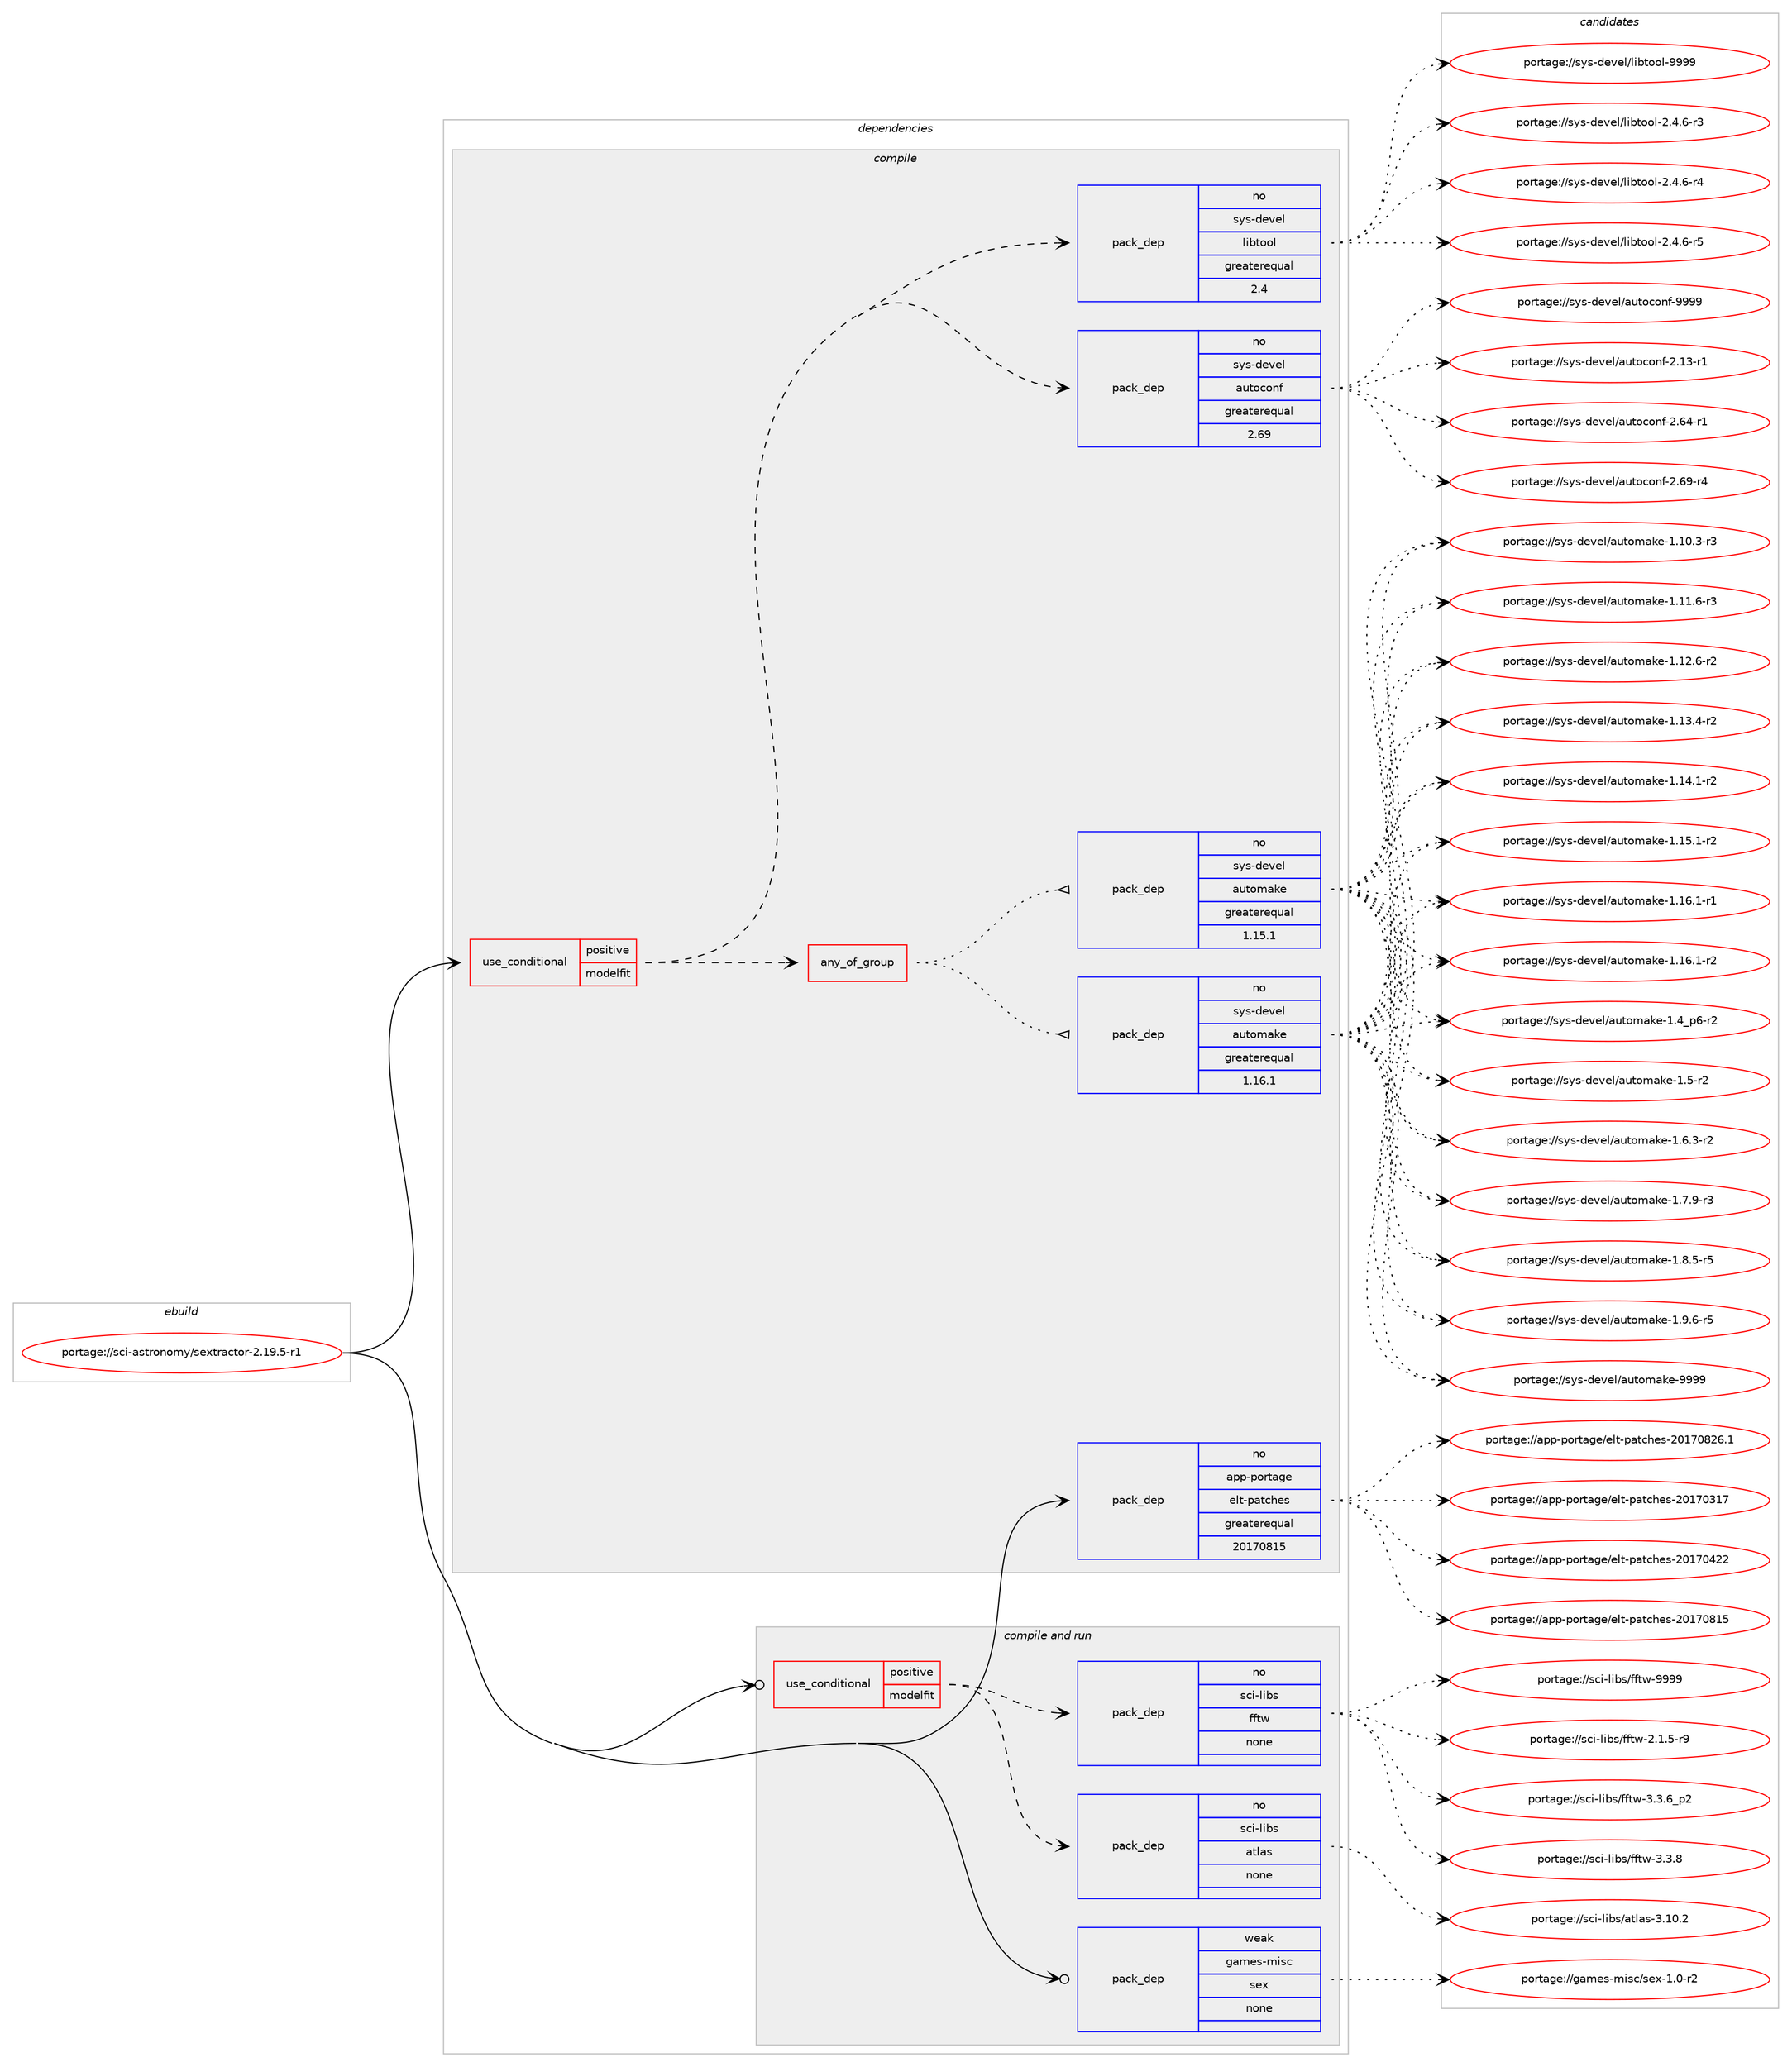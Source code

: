 digraph prolog {

# *************
# Graph options
# *************

newrank=true;
concentrate=true;
compound=true;
graph [rankdir=LR,fontname=Helvetica,fontsize=10,ranksep=1.5];#, ranksep=2.5, nodesep=0.2];
edge  [arrowhead=vee];
node  [fontname=Helvetica,fontsize=10];

# **********
# The ebuild
# **********

subgraph cluster_leftcol {
color=gray;
rank=same;
label=<<i>ebuild</i>>;
id [label="portage://sci-astronomy/sextractor-2.19.5-r1", color=red, width=4, href="../sci-astronomy/sextractor-2.19.5-r1.svg"];
}

# ****************
# The dependencies
# ****************

subgraph cluster_midcol {
color=gray;
label=<<i>dependencies</i>>;
subgraph cluster_compile {
fillcolor="#eeeeee";
style=filled;
label=<<i>compile</i>>;
subgraph cond95072 {
dependency382441 [label=<<TABLE BORDER="0" CELLBORDER="1" CELLSPACING="0" CELLPADDING="4"><TR><TD ROWSPAN="3" CELLPADDING="10">use_conditional</TD></TR><TR><TD>positive</TD></TR><TR><TD>modelfit</TD></TR></TABLE>>, shape=none, color=red];
subgraph any6239 {
dependency382442 [label=<<TABLE BORDER="0" CELLBORDER="1" CELLSPACING="0" CELLPADDING="4"><TR><TD CELLPADDING="10">any_of_group</TD></TR></TABLE>>, shape=none, color=red];subgraph pack280932 {
dependency382443 [label=<<TABLE BORDER="0" CELLBORDER="1" CELLSPACING="0" CELLPADDING="4" WIDTH="220"><TR><TD ROWSPAN="6" CELLPADDING="30">pack_dep</TD></TR><TR><TD WIDTH="110">no</TD></TR><TR><TD>sys-devel</TD></TR><TR><TD>automake</TD></TR><TR><TD>greaterequal</TD></TR><TR><TD>1.16.1</TD></TR></TABLE>>, shape=none, color=blue];
}
dependency382442:e -> dependency382443:w [weight=20,style="dotted",arrowhead="oinv"];
subgraph pack280933 {
dependency382444 [label=<<TABLE BORDER="0" CELLBORDER="1" CELLSPACING="0" CELLPADDING="4" WIDTH="220"><TR><TD ROWSPAN="6" CELLPADDING="30">pack_dep</TD></TR><TR><TD WIDTH="110">no</TD></TR><TR><TD>sys-devel</TD></TR><TR><TD>automake</TD></TR><TR><TD>greaterequal</TD></TR><TR><TD>1.15.1</TD></TR></TABLE>>, shape=none, color=blue];
}
dependency382442:e -> dependency382444:w [weight=20,style="dotted",arrowhead="oinv"];
}
dependency382441:e -> dependency382442:w [weight=20,style="dashed",arrowhead="vee"];
subgraph pack280934 {
dependency382445 [label=<<TABLE BORDER="0" CELLBORDER="1" CELLSPACING="0" CELLPADDING="4" WIDTH="220"><TR><TD ROWSPAN="6" CELLPADDING="30">pack_dep</TD></TR><TR><TD WIDTH="110">no</TD></TR><TR><TD>sys-devel</TD></TR><TR><TD>autoconf</TD></TR><TR><TD>greaterequal</TD></TR><TR><TD>2.69</TD></TR></TABLE>>, shape=none, color=blue];
}
dependency382441:e -> dependency382445:w [weight=20,style="dashed",arrowhead="vee"];
subgraph pack280935 {
dependency382446 [label=<<TABLE BORDER="0" CELLBORDER="1" CELLSPACING="0" CELLPADDING="4" WIDTH="220"><TR><TD ROWSPAN="6" CELLPADDING="30">pack_dep</TD></TR><TR><TD WIDTH="110">no</TD></TR><TR><TD>sys-devel</TD></TR><TR><TD>libtool</TD></TR><TR><TD>greaterequal</TD></TR><TR><TD>2.4</TD></TR></TABLE>>, shape=none, color=blue];
}
dependency382441:e -> dependency382446:w [weight=20,style="dashed",arrowhead="vee"];
}
id:e -> dependency382441:w [weight=20,style="solid",arrowhead="vee"];
subgraph pack280936 {
dependency382447 [label=<<TABLE BORDER="0" CELLBORDER="1" CELLSPACING="0" CELLPADDING="4" WIDTH="220"><TR><TD ROWSPAN="6" CELLPADDING="30">pack_dep</TD></TR><TR><TD WIDTH="110">no</TD></TR><TR><TD>app-portage</TD></TR><TR><TD>elt-patches</TD></TR><TR><TD>greaterequal</TD></TR><TR><TD>20170815</TD></TR></TABLE>>, shape=none, color=blue];
}
id:e -> dependency382447:w [weight=20,style="solid",arrowhead="vee"];
}
subgraph cluster_compileandrun {
fillcolor="#eeeeee";
style=filled;
label=<<i>compile and run</i>>;
subgraph cond95073 {
dependency382448 [label=<<TABLE BORDER="0" CELLBORDER="1" CELLSPACING="0" CELLPADDING="4"><TR><TD ROWSPAN="3" CELLPADDING="10">use_conditional</TD></TR><TR><TD>positive</TD></TR><TR><TD>modelfit</TD></TR></TABLE>>, shape=none, color=red];
subgraph pack280937 {
dependency382449 [label=<<TABLE BORDER="0" CELLBORDER="1" CELLSPACING="0" CELLPADDING="4" WIDTH="220"><TR><TD ROWSPAN="6" CELLPADDING="30">pack_dep</TD></TR><TR><TD WIDTH="110">no</TD></TR><TR><TD>sci-libs</TD></TR><TR><TD>atlas</TD></TR><TR><TD>none</TD></TR><TR><TD></TD></TR></TABLE>>, shape=none, color=blue];
}
dependency382448:e -> dependency382449:w [weight=20,style="dashed",arrowhead="vee"];
subgraph pack280938 {
dependency382450 [label=<<TABLE BORDER="0" CELLBORDER="1" CELLSPACING="0" CELLPADDING="4" WIDTH="220"><TR><TD ROWSPAN="6" CELLPADDING="30">pack_dep</TD></TR><TR><TD WIDTH="110">no</TD></TR><TR><TD>sci-libs</TD></TR><TR><TD>fftw</TD></TR><TR><TD>none</TD></TR><TR><TD></TD></TR></TABLE>>, shape=none, color=blue];
}
dependency382448:e -> dependency382450:w [weight=20,style="dashed",arrowhead="vee"];
}
id:e -> dependency382448:w [weight=20,style="solid",arrowhead="odotvee"];
subgraph pack280939 {
dependency382451 [label=<<TABLE BORDER="0" CELLBORDER="1" CELLSPACING="0" CELLPADDING="4" WIDTH="220"><TR><TD ROWSPAN="6" CELLPADDING="30">pack_dep</TD></TR><TR><TD WIDTH="110">weak</TD></TR><TR><TD>games-misc</TD></TR><TR><TD>sex</TD></TR><TR><TD>none</TD></TR><TR><TD></TD></TR></TABLE>>, shape=none, color=blue];
}
id:e -> dependency382451:w [weight=20,style="solid",arrowhead="odotvee"];
}
subgraph cluster_run {
fillcolor="#eeeeee";
style=filled;
label=<<i>run</i>>;
}
}

# **************
# The candidates
# **************

subgraph cluster_choices {
rank=same;
color=gray;
label=<<i>candidates</i>>;

subgraph choice280932 {
color=black;
nodesep=1;
choiceportage11512111545100101118101108479711711611110997107101454946494846514511451 [label="portage://sys-devel/automake-1.10.3-r3", color=red, width=4,href="../sys-devel/automake-1.10.3-r3.svg"];
choiceportage11512111545100101118101108479711711611110997107101454946494946544511451 [label="portage://sys-devel/automake-1.11.6-r3", color=red, width=4,href="../sys-devel/automake-1.11.6-r3.svg"];
choiceportage11512111545100101118101108479711711611110997107101454946495046544511450 [label="portage://sys-devel/automake-1.12.6-r2", color=red, width=4,href="../sys-devel/automake-1.12.6-r2.svg"];
choiceportage11512111545100101118101108479711711611110997107101454946495146524511450 [label="portage://sys-devel/automake-1.13.4-r2", color=red, width=4,href="../sys-devel/automake-1.13.4-r2.svg"];
choiceportage11512111545100101118101108479711711611110997107101454946495246494511450 [label="portage://sys-devel/automake-1.14.1-r2", color=red, width=4,href="../sys-devel/automake-1.14.1-r2.svg"];
choiceportage11512111545100101118101108479711711611110997107101454946495346494511450 [label="portage://sys-devel/automake-1.15.1-r2", color=red, width=4,href="../sys-devel/automake-1.15.1-r2.svg"];
choiceportage11512111545100101118101108479711711611110997107101454946495446494511449 [label="portage://sys-devel/automake-1.16.1-r1", color=red, width=4,href="../sys-devel/automake-1.16.1-r1.svg"];
choiceportage11512111545100101118101108479711711611110997107101454946495446494511450 [label="portage://sys-devel/automake-1.16.1-r2", color=red, width=4,href="../sys-devel/automake-1.16.1-r2.svg"];
choiceportage115121115451001011181011084797117116111109971071014549465295112544511450 [label="portage://sys-devel/automake-1.4_p6-r2", color=red, width=4,href="../sys-devel/automake-1.4_p6-r2.svg"];
choiceportage11512111545100101118101108479711711611110997107101454946534511450 [label="portage://sys-devel/automake-1.5-r2", color=red, width=4,href="../sys-devel/automake-1.5-r2.svg"];
choiceportage115121115451001011181011084797117116111109971071014549465446514511450 [label="portage://sys-devel/automake-1.6.3-r2", color=red, width=4,href="../sys-devel/automake-1.6.3-r2.svg"];
choiceportage115121115451001011181011084797117116111109971071014549465546574511451 [label="portage://sys-devel/automake-1.7.9-r3", color=red, width=4,href="../sys-devel/automake-1.7.9-r3.svg"];
choiceportage115121115451001011181011084797117116111109971071014549465646534511453 [label="portage://sys-devel/automake-1.8.5-r5", color=red, width=4,href="../sys-devel/automake-1.8.5-r5.svg"];
choiceportage115121115451001011181011084797117116111109971071014549465746544511453 [label="portage://sys-devel/automake-1.9.6-r5", color=red, width=4,href="../sys-devel/automake-1.9.6-r5.svg"];
choiceportage115121115451001011181011084797117116111109971071014557575757 [label="portage://sys-devel/automake-9999", color=red, width=4,href="../sys-devel/automake-9999.svg"];
dependency382443:e -> choiceportage11512111545100101118101108479711711611110997107101454946494846514511451:w [style=dotted,weight="100"];
dependency382443:e -> choiceportage11512111545100101118101108479711711611110997107101454946494946544511451:w [style=dotted,weight="100"];
dependency382443:e -> choiceportage11512111545100101118101108479711711611110997107101454946495046544511450:w [style=dotted,weight="100"];
dependency382443:e -> choiceportage11512111545100101118101108479711711611110997107101454946495146524511450:w [style=dotted,weight="100"];
dependency382443:e -> choiceportage11512111545100101118101108479711711611110997107101454946495246494511450:w [style=dotted,weight="100"];
dependency382443:e -> choiceportage11512111545100101118101108479711711611110997107101454946495346494511450:w [style=dotted,weight="100"];
dependency382443:e -> choiceportage11512111545100101118101108479711711611110997107101454946495446494511449:w [style=dotted,weight="100"];
dependency382443:e -> choiceportage11512111545100101118101108479711711611110997107101454946495446494511450:w [style=dotted,weight="100"];
dependency382443:e -> choiceportage115121115451001011181011084797117116111109971071014549465295112544511450:w [style=dotted,weight="100"];
dependency382443:e -> choiceportage11512111545100101118101108479711711611110997107101454946534511450:w [style=dotted,weight="100"];
dependency382443:e -> choiceportage115121115451001011181011084797117116111109971071014549465446514511450:w [style=dotted,weight="100"];
dependency382443:e -> choiceportage115121115451001011181011084797117116111109971071014549465546574511451:w [style=dotted,weight="100"];
dependency382443:e -> choiceportage115121115451001011181011084797117116111109971071014549465646534511453:w [style=dotted,weight="100"];
dependency382443:e -> choiceportage115121115451001011181011084797117116111109971071014549465746544511453:w [style=dotted,weight="100"];
dependency382443:e -> choiceportage115121115451001011181011084797117116111109971071014557575757:w [style=dotted,weight="100"];
}
subgraph choice280933 {
color=black;
nodesep=1;
choiceportage11512111545100101118101108479711711611110997107101454946494846514511451 [label="portage://sys-devel/automake-1.10.3-r3", color=red, width=4,href="../sys-devel/automake-1.10.3-r3.svg"];
choiceportage11512111545100101118101108479711711611110997107101454946494946544511451 [label="portage://sys-devel/automake-1.11.6-r3", color=red, width=4,href="../sys-devel/automake-1.11.6-r3.svg"];
choiceportage11512111545100101118101108479711711611110997107101454946495046544511450 [label="portage://sys-devel/automake-1.12.6-r2", color=red, width=4,href="../sys-devel/automake-1.12.6-r2.svg"];
choiceportage11512111545100101118101108479711711611110997107101454946495146524511450 [label="portage://sys-devel/automake-1.13.4-r2", color=red, width=4,href="../sys-devel/automake-1.13.4-r2.svg"];
choiceportage11512111545100101118101108479711711611110997107101454946495246494511450 [label="portage://sys-devel/automake-1.14.1-r2", color=red, width=4,href="../sys-devel/automake-1.14.1-r2.svg"];
choiceportage11512111545100101118101108479711711611110997107101454946495346494511450 [label="portage://sys-devel/automake-1.15.1-r2", color=red, width=4,href="../sys-devel/automake-1.15.1-r2.svg"];
choiceportage11512111545100101118101108479711711611110997107101454946495446494511449 [label="portage://sys-devel/automake-1.16.1-r1", color=red, width=4,href="../sys-devel/automake-1.16.1-r1.svg"];
choiceportage11512111545100101118101108479711711611110997107101454946495446494511450 [label="portage://sys-devel/automake-1.16.1-r2", color=red, width=4,href="../sys-devel/automake-1.16.1-r2.svg"];
choiceportage115121115451001011181011084797117116111109971071014549465295112544511450 [label="portage://sys-devel/automake-1.4_p6-r2", color=red, width=4,href="../sys-devel/automake-1.4_p6-r2.svg"];
choiceportage11512111545100101118101108479711711611110997107101454946534511450 [label="portage://sys-devel/automake-1.5-r2", color=red, width=4,href="../sys-devel/automake-1.5-r2.svg"];
choiceportage115121115451001011181011084797117116111109971071014549465446514511450 [label="portage://sys-devel/automake-1.6.3-r2", color=red, width=4,href="../sys-devel/automake-1.6.3-r2.svg"];
choiceportage115121115451001011181011084797117116111109971071014549465546574511451 [label="portage://sys-devel/automake-1.7.9-r3", color=red, width=4,href="../sys-devel/automake-1.7.9-r3.svg"];
choiceportage115121115451001011181011084797117116111109971071014549465646534511453 [label="portage://sys-devel/automake-1.8.5-r5", color=red, width=4,href="../sys-devel/automake-1.8.5-r5.svg"];
choiceportage115121115451001011181011084797117116111109971071014549465746544511453 [label="portage://sys-devel/automake-1.9.6-r5", color=red, width=4,href="../sys-devel/automake-1.9.6-r5.svg"];
choiceportage115121115451001011181011084797117116111109971071014557575757 [label="portage://sys-devel/automake-9999", color=red, width=4,href="../sys-devel/automake-9999.svg"];
dependency382444:e -> choiceportage11512111545100101118101108479711711611110997107101454946494846514511451:w [style=dotted,weight="100"];
dependency382444:e -> choiceportage11512111545100101118101108479711711611110997107101454946494946544511451:w [style=dotted,weight="100"];
dependency382444:e -> choiceportage11512111545100101118101108479711711611110997107101454946495046544511450:w [style=dotted,weight="100"];
dependency382444:e -> choiceportage11512111545100101118101108479711711611110997107101454946495146524511450:w [style=dotted,weight="100"];
dependency382444:e -> choiceportage11512111545100101118101108479711711611110997107101454946495246494511450:w [style=dotted,weight="100"];
dependency382444:e -> choiceportage11512111545100101118101108479711711611110997107101454946495346494511450:w [style=dotted,weight="100"];
dependency382444:e -> choiceportage11512111545100101118101108479711711611110997107101454946495446494511449:w [style=dotted,weight="100"];
dependency382444:e -> choiceportage11512111545100101118101108479711711611110997107101454946495446494511450:w [style=dotted,weight="100"];
dependency382444:e -> choiceportage115121115451001011181011084797117116111109971071014549465295112544511450:w [style=dotted,weight="100"];
dependency382444:e -> choiceportage11512111545100101118101108479711711611110997107101454946534511450:w [style=dotted,weight="100"];
dependency382444:e -> choiceportage115121115451001011181011084797117116111109971071014549465446514511450:w [style=dotted,weight="100"];
dependency382444:e -> choiceportage115121115451001011181011084797117116111109971071014549465546574511451:w [style=dotted,weight="100"];
dependency382444:e -> choiceportage115121115451001011181011084797117116111109971071014549465646534511453:w [style=dotted,weight="100"];
dependency382444:e -> choiceportage115121115451001011181011084797117116111109971071014549465746544511453:w [style=dotted,weight="100"];
dependency382444:e -> choiceportage115121115451001011181011084797117116111109971071014557575757:w [style=dotted,weight="100"];
}
subgraph choice280934 {
color=black;
nodesep=1;
choiceportage1151211154510010111810110847971171161119911111010245504649514511449 [label="portage://sys-devel/autoconf-2.13-r1", color=red, width=4,href="../sys-devel/autoconf-2.13-r1.svg"];
choiceportage1151211154510010111810110847971171161119911111010245504654524511449 [label="portage://sys-devel/autoconf-2.64-r1", color=red, width=4,href="../sys-devel/autoconf-2.64-r1.svg"];
choiceportage1151211154510010111810110847971171161119911111010245504654574511452 [label="portage://sys-devel/autoconf-2.69-r4", color=red, width=4,href="../sys-devel/autoconf-2.69-r4.svg"];
choiceportage115121115451001011181011084797117116111991111101024557575757 [label="portage://sys-devel/autoconf-9999", color=red, width=4,href="../sys-devel/autoconf-9999.svg"];
dependency382445:e -> choiceportage1151211154510010111810110847971171161119911111010245504649514511449:w [style=dotted,weight="100"];
dependency382445:e -> choiceportage1151211154510010111810110847971171161119911111010245504654524511449:w [style=dotted,weight="100"];
dependency382445:e -> choiceportage1151211154510010111810110847971171161119911111010245504654574511452:w [style=dotted,weight="100"];
dependency382445:e -> choiceportage115121115451001011181011084797117116111991111101024557575757:w [style=dotted,weight="100"];
}
subgraph choice280935 {
color=black;
nodesep=1;
choiceportage1151211154510010111810110847108105981161111111084550465246544511451 [label="portage://sys-devel/libtool-2.4.6-r3", color=red, width=4,href="../sys-devel/libtool-2.4.6-r3.svg"];
choiceportage1151211154510010111810110847108105981161111111084550465246544511452 [label="portage://sys-devel/libtool-2.4.6-r4", color=red, width=4,href="../sys-devel/libtool-2.4.6-r4.svg"];
choiceportage1151211154510010111810110847108105981161111111084550465246544511453 [label="portage://sys-devel/libtool-2.4.6-r5", color=red, width=4,href="../sys-devel/libtool-2.4.6-r5.svg"];
choiceportage1151211154510010111810110847108105981161111111084557575757 [label="portage://sys-devel/libtool-9999", color=red, width=4,href="../sys-devel/libtool-9999.svg"];
dependency382446:e -> choiceportage1151211154510010111810110847108105981161111111084550465246544511451:w [style=dotted,weight="100"];
dependency382446:e -> choiceportage1151211154510010111810110847108105981161111111084550465246544511452:w [style=dotted,weight="100"];
dependency382446:e -> choiceportage1151211154510010111810110847108105981161111111084550465246544511453:w [style=dotted,weight="100"];
dependency382446:e -> choiceportage1151211154510010111810110847108105981161111111084557575757:w [style=dotted,weight="100"];
}
subgraph choice280936 {
color=black;
nodesep=1;
choiceportage97112112451121111141169710310147101108116451129711699104101115455048495548514955 [label="portage://app-portage/elt-patches-20170317", color=red, width=4,href="../app-portage/elt-patches-20170317.svg"];
choiceportage97112112451121111141169710310147101108116451129711699104101115455048495548525050 [label="portage://app-portage/elt-patches-20170422", color=red, width=4,href="../app-portage/elt-patches-20170422.svg"];
choiceportage97112112451121111141169710310147101108116451129711699104101115455048495548564953 [label="portage://app-portage/elt-patches-20170815", color=red, width=4,href="../app-portage/elt-patches-20170815.svg"];
choiceportage971121124511211111411697103101471011081164511297116991041011154550484955485650544649 [label="portage://app-portage/elt-patches-20170826.1", color=red, width=4,href="../app-portage/elt-patches-20170826.1.svg"];
dependency382447:e -> choiceportage97112112451121111141169710310147101108116451129711699104101115455048495548514955:w [style=dotted,weight="100"];
dependency382447:e -> choiceportage97112112451121111141169710310147101108116451129711699104101115455048495548525050:w [style=dotted,weight="100"];
dependency382447:e -> choiceportage97112112451121111141169710310147101108116451129711699104101115455048495548564953:w [style=dotted,weight="100"];
dependency382447:e -> choiceportage971121124511211111411697103101471011081164511297116991041011154550484955485650544649:w [style=dotted,weight="100"];
}
subgraph choice280937 {
color=black;
nodesep=1;
choiceportage11599105451081059811547971161089711545514649484650 [label="portage://sci-libs/atlas-3.10.2", color=red, width=4,href="../sci-libs/atlas-3.10.2.svg"];
dependency382449:e -> choiceportage11599105451081059811547971161089711545514649484650:w [style=dotted,weight="100"];
}
subgraph choice280938 {
color=black;
nodesep=1;
choiceportage115991054510810598115471021021161194550464946534511457 [label="portage://sci-libs/fftw-2.1.5-r9", color=red, width=4,href="../sci-libs/fftw-2.1.5-r9.svg"];
choiceportage115991054510810598115471021021161194551465146549511250 [label="portage://sci-libs/fftw-3.3.6_p2", color=red, width=4,href="../sci-libs/fftw-3.3.6_p2.svg"];
choiceportage11599105451081059811547102102116119455146514656 [label="portage://sci-libs/fftw-3.3.8", color=red, width=4,href="../sci-libs/fftw-3.3.8.svg"];
choiceportage115991054510810598115471021021161194557575757 [label="portage://sci-libs/fftw-9999", color=red, width=4,href="../sci-libs/fftw-9999.svg"];
dependency382450:e -> choiceportage115991054510810598115471021021161194550464946534511457:w [style=dotted,weight="100"];
dependency382450:e -> choiceportage115991054510810598115471021021161194551465146549511250:w [style=dotted,weight="100"];
dependency382450:e -> choiceportage11599105451081059811547102102116119455146514656:w [style=dotted,weight="100"];
dependency382450:e -> choiceportage115991054510810598115471021021161194557575757:w [style=dotted,weight="100"];
}
subgraph choice280939 {
color=black;
nodesep=1;
choiceportage10397109101115451091051159947115101120454946484511450 [label="portage://games-misc/sex-1.0-r2", color=red, width=4,href="../games-misc/sex-1.0-r2.svg"];
dependency382451:e -> choiceportage10397109101115451091051159947115101120454946484511450:w [style=dotted,weight="100"];
}
}

}
